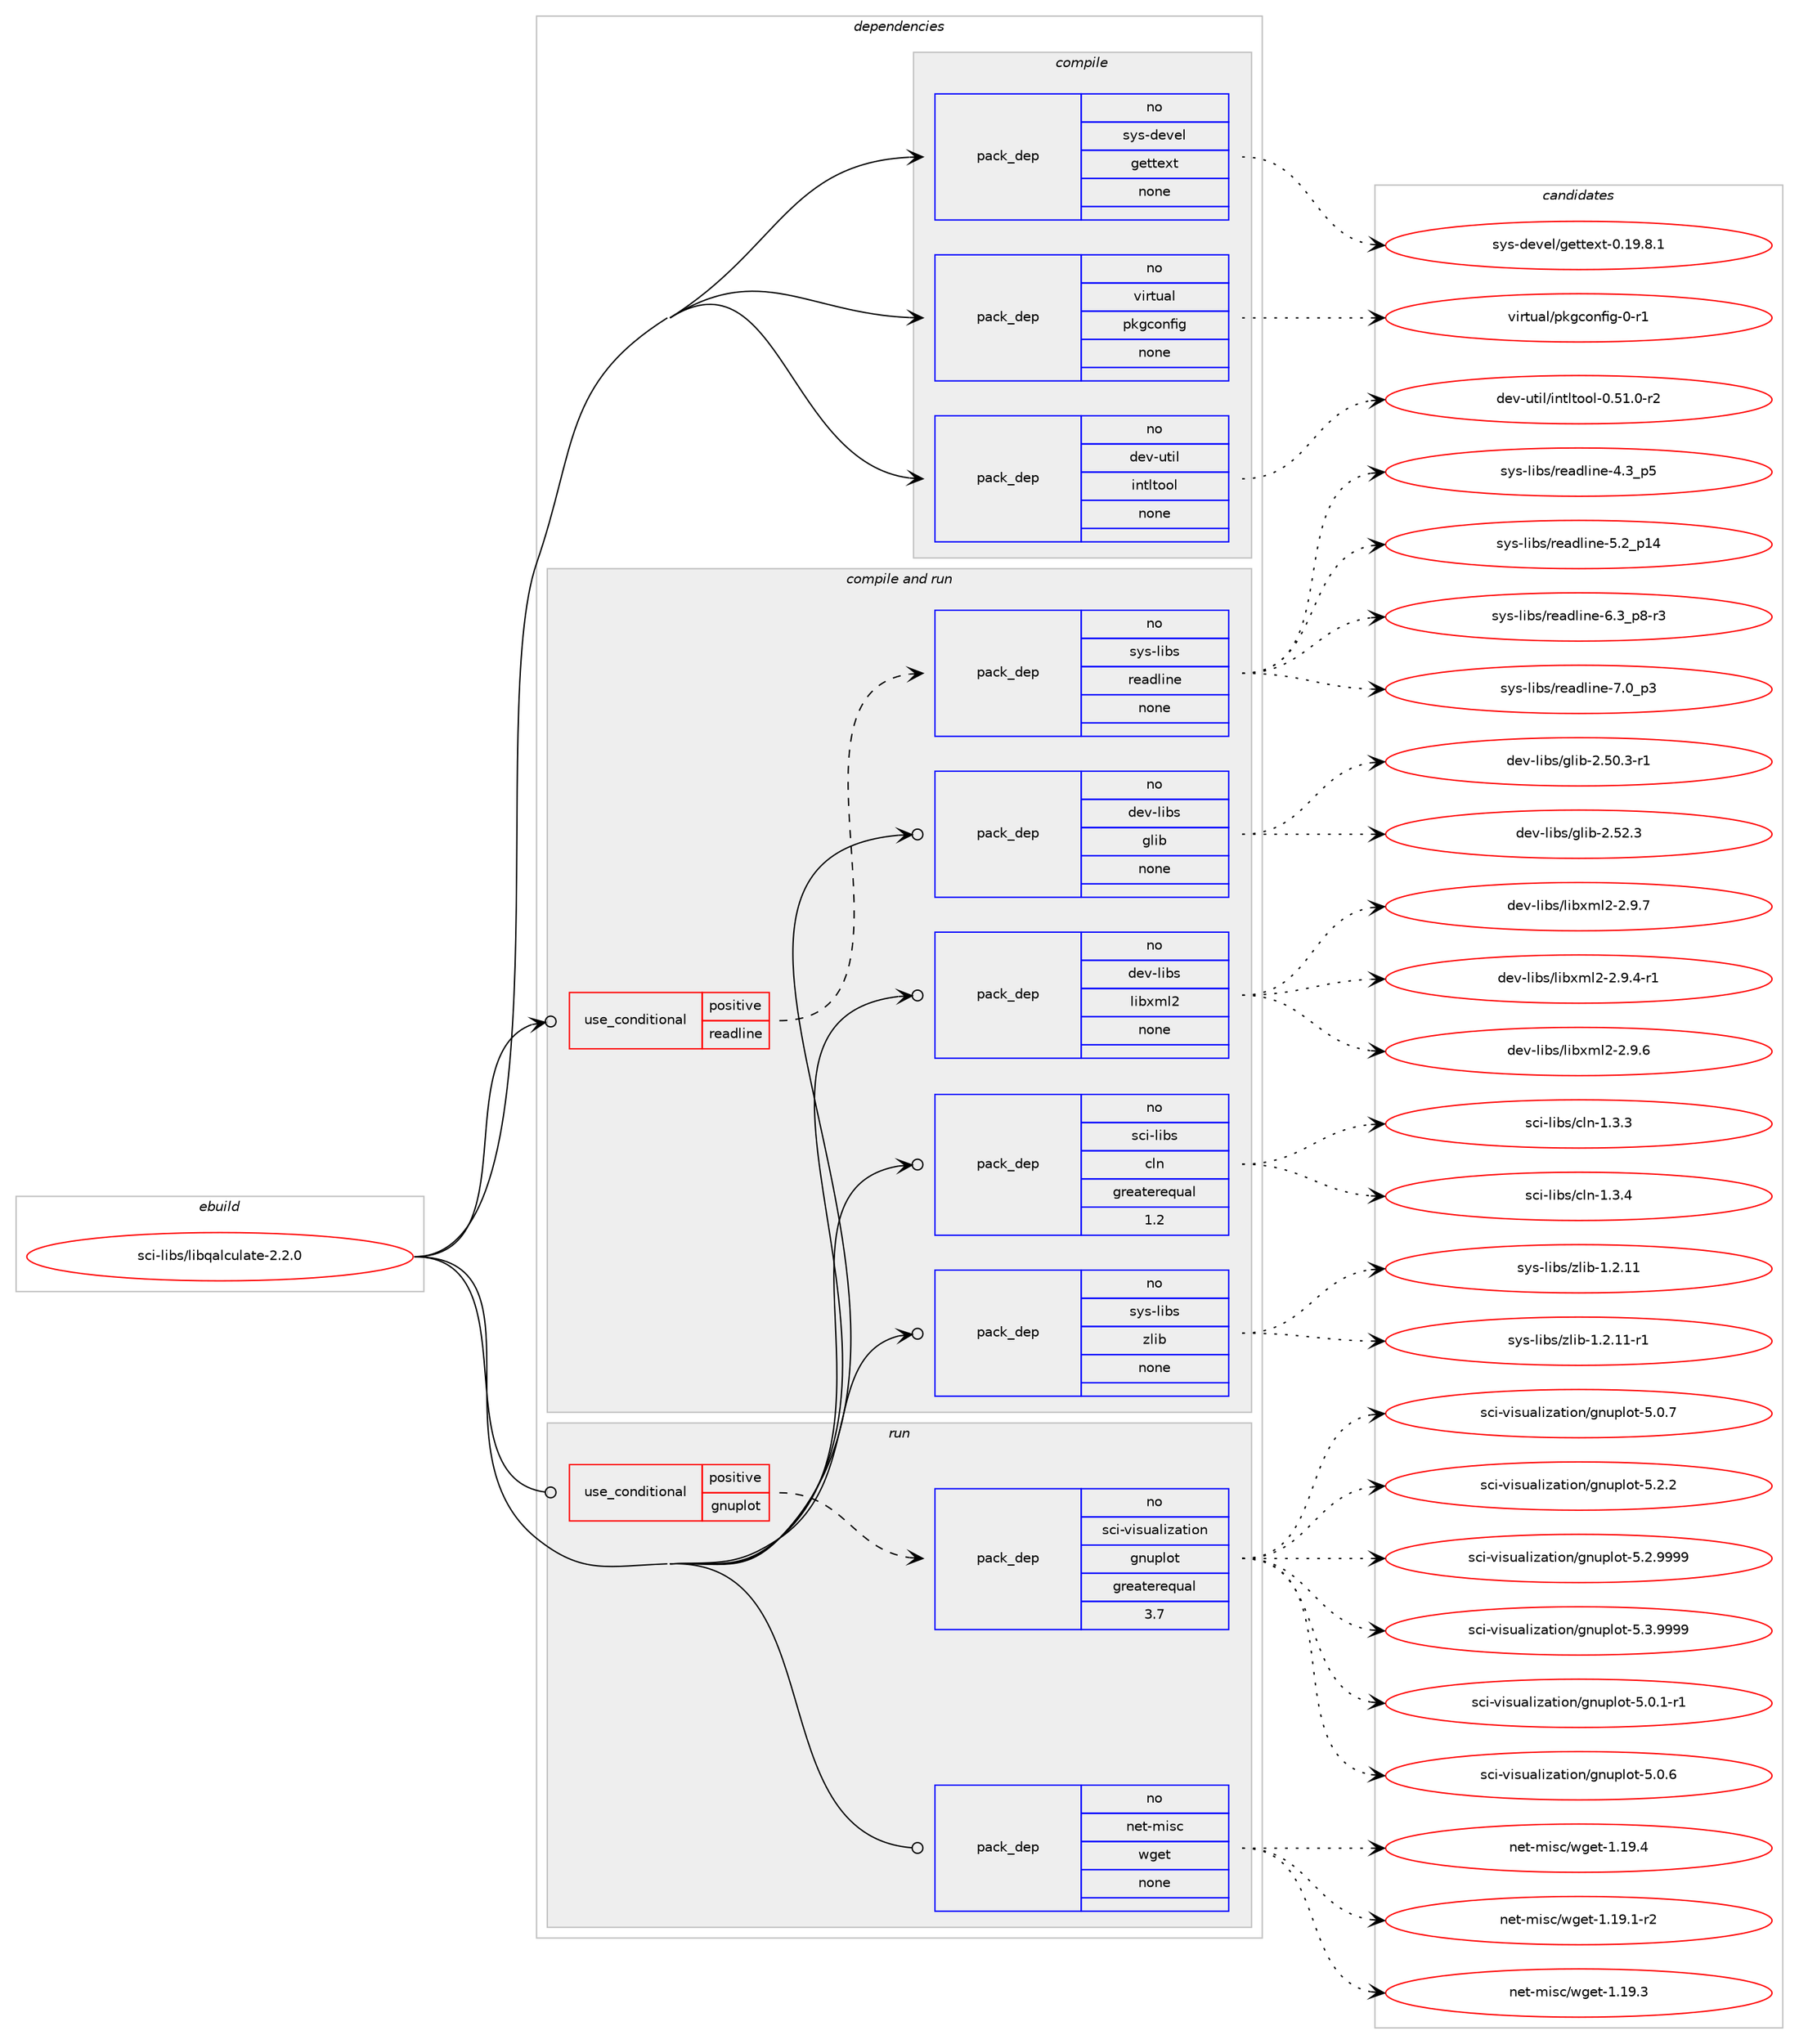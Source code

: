 digraph prolog {

# *************
# Graph options
# *************

newrank=true;
concentrate=true;
compound=true;
graph [rankdir=LR,fontname=Helvetica,fontsize=10,ranksep=1.5];#, ranksep=2.5, nodesep=0.2];
edge  [arrowhead=vee];
node  [fontname=Helvetica,fontsize=10];

# **********
# The ebuild
# **********

subgraph cluster_leftcol {
color=gray;
rank=same;
label=<<i>ebuild</i>>;
id [label="sci-libs/libqalculate-2.2.0", color=red, width=4, href="../sci-libs/libqalculate-2.2.0.svg"];
}

# ****************
# The dependencies
# ****************

subgraph cluster_midcol {
color=gray;
label=<<i>dependencies</i>>;
subgraph cluster_compile {
fillcolor="#eeeeee";
style=filled;
label=<<i>compile</i>>;
subgraph pack605 {
dependency810 [label=<<TABLE BORDER="0" CELLBORDER="1" CELLSPACING="0" CELLPADDING="4" WIDTH="220"><TR><TD ROWSPAN="6" CELLPADDING="30">pack_dep</TD></TR><TR><TD WIDTH="110">no</TD></TR><TR><TD>dev-util</TD></TR><TR><TD>intltool</TD></TR><TR><TD>none</TD></TR><TR><TD></TD></TR></TABLE>>, shape=none, color=blue];
}
id:e -> dependency810:w [weight=20,style="solid",arrowhead="vee"];
subgraph pack606 {
dependency811 [label=<<TABLE BORDER="0" CELLBORDER="1" CELLSPACING="0" CELLPADDING="4" WIDTH="220"><TR><TD ROWSPAN="6" CELLPADDING="30">pack_dep</TD></TR><TR><TD WIDTH="110">no</TD></TR><TR><TD>sys-devel</TD></TR><TR><TD>gettext</TD></TR><TR><TD>none</TD></TR><TR><TD></TD></TR></TABLE>>, shape=none, color=blue];
}
id:e -> dependency811:w [weight=20,style="solid",arrowhead="vee"];
subgraph pack607 {
dependency812 [label=<<TABLE BORDER="0" CELLBORDER="1" CELLSPACING="0" CELLPADDING="4" WIDTH="220"><TR><TD ROWSPAN="6" CELLPADDING="30">pack_dep</TD></TR><TR><TD WIDTH="110">no</TD></TR><TR><TD>virtual</TD></TR><TR><TD>pkgconfig</TD></TR><TR><TD>none</TD></TR><TR><TD></TD></TR></TABLE>>, shape=none, color=blue];
}
id:e -> dependency812:w [weight=20,style="solid",arrowhead="vee"];
}
subgraph cluster_compileandrun {
fillcolor="#eeeeee";
style=filled;
label=<<i>compile and run</i>>;
subgraph cond198 {
dependency813 [label=<<TABLE BORDER="0" CELLBORDER="1" CELLSPACING="0" CELLPADDING="4"><TR><TD ROWSPAN="3" CELLPADDING="10">use_conditional</TD></TR><TR><TD>positive</TD></TR><TR><TD>readline</TD></TR></TABLE>>, shape=none, color=red];
subgraph pack608 {
dependency814 [label=<<TABLE BORDER="0" CELLBORDER="1" CELLSPACING="0" CELLPADDING="4" WIDTH="220"><TR><TD ROWSPAN="6" CELLPADDING="30">pack_dep</TD></TR><TR><TD WIDTH="110">no</TD></TR><TR><TD>sys-libs</TD></TR><TR><TD>readline</TD></TR><TR><TD>none</TD></TR><TR><TD></TD></TR></TABLE>>, shape=none, color=blue];
}
dependency813:e -> dependency814:w [weight=20,style="dashed",arrowhead="vee"];
}
id:e -> dependency813:w [weight=20,style="solid",arrowhead="odotvee"];
subgraph pack609 {
dependency815 [label=<<TABLE BORDER="0" CELLBORDER="1" CELLSPACING="0" CELLPADDING="4" WIDTH="220"><TR><TD ROWSPAN="6" CELLPADDING="30">pack_dep</TD></TR><TR><TD WIDTH="110">no</TD></TR><TR><TD>dev-libs</TD></TR><TR><TD>glib</TD></TR><TR><TD>none</TD></TR><TR><TD></TD></TR></TABLE>>, shape=none, color=blue];
}
id:e -> dependency815:w [weight=20,style="solid",arrowhead="odotvee"];
subgraph pack610 {
dependency816 [label=<<TABLE BORDER="0" CELLBORDER="1" CELLSPACING="0" CELLPADDING="4" WIDTH="220"><TR><TD ROWSPAN="6" CELLPADDING="30">pack_dep</TD></TR><TR><TD WIDTH="110">no</TD></TR><TR><TD>dev-libs</TD></TR><TR><TD>libxml2</TD></TR><TR><TD>none</TD></TR><TR><TD></TD></TR></TABLE>>, shape=none, color=blue];
}
id:e -> dependency816:w [weight=20,style="solid",arrowhead="odotvee"];
subgraph pack611 {
dependency817 [label=<<TABLE BORDER="0" CELLBORDER="1" CELLSPACING="0" CELLPADDING="4" WIDTH="220"><TR><TD ROWSPAN="6" CELLPADDING="30">pack_dep</TD></TR><TR><TD WIDTH="110">no</TD></TR><TR><TD>sci-libs</TD></TR><TR><TD>cln</TD></TR><TR><TD>greaterequal</TD></TR><TR><TD>1.2</TD></TR></TABLE>>, shape=none, color=blue];
}
id:e -> dependency817:w [weight=20,style="solid",arrowhead="odotvee"];
subgraph pack612 {
dependency818 [label=<<TABLE BORDER="0" CELLBORDER="1" CELLSPACING="0" CELLPADDING="4" WIDTH="220"><TR><TD ROWSPAN="6" CELLPADDING="30">pack_dep</TD></TR><TR><TD WIDTH="110">no</TD></TR><TR><TD>sys-libs</TD></TR><TR><TD>zlib</TD></TR><TR><TD>none</TD></TR><TR><TD></TD></TR></TABLE>>, shape=none, color=blue];
}
id:e -> dependency818:w [weight=20,style="solid",arrowhead="odotvee"];
}
subgraph cluster_run {
fillcolor="#eeeeee";
style=filled;
label=<<i>run</i>>;
subgraph cond199 {
dependency819 [label=<<TABLE BORDER="0" CELLBORDER="1" CELLSPACING="0" CELLPADDING="4"><TR><TD ROWSPAN="3" CELLPADDING="10">use_conditional</TD></TR><TR><TD>positive</TD></TR><TR><TD>gnuplot</TD></TR></TABLE>>, shape=none, color=red];
subgraph pack613 {
dependency820 [label=<<TABLE BORDER="0" CELLBORDER="1" CELLSPACING="0" CELLPADDING="4" WIDTH="220"><TR><TD ROWSPAN="6" CELLPADDING="30">pack_dep</TD></TR><TR><TD WIDTH="110">no</TD></TR><TR><TD>sci-visualization</TD></TR><TR><TD>gnuplot</TD></TR><TR><TD>greaterequal</TD></TR><TR><TD>3.7</TD></TR></TABLE>>, shape=none, color=blue];
}
dependency819:e -> dependency820:w [weight=20,style="dashed",arrowhead="vee"];
}
id:e -> dependency819:w [weight=20,style="solid",arrowhead="odot"];
subgraph pack614 {
dependency821 [label=<<TABLE BORDER="0" CELLBORDER="1" CELLSPACING="0" CELLPADDING="4" WIDTH="220"><TR><TD ROWSPAN="6" CELLPADDING="30">pack_dep</TD></TR><TR><TD WIDTH="110">no</TD></TR><TR><TD>net-misc</TD></TR><TR><TD>wget</TD></TR><TR><TD>none</TD></TR><TR><TD></TD></TR></TABLE>>, shape=none, color=blue];
}
id:e -> dependency821:w [weight=20,style="solid",arrowhead="odot"];
}
}

# **************
# The candidates
# **************

subgraph cluster_choices {
rank=same;
color=gray;
label=<<i>candidates</i>>;

subgraph choice605 {
color=black;
nodesep=1;
choice1001011184511711610510847105110116108116111111108454846534946484511450 [label="dev-util/intltool-0.51.0-r2", color=red, width=4,href="../dev-util/intltool-0.51.0-r2.svg"];
dependency810:e -> choice1001011184511711610510847105110116108116111111108454846534946484511450:w [style=dotted,weight="100"];
}
subgraph choice606 {
color=black;
nodesep=1;
choice1151211154510010111810110847103101116116101120116454846495746564649 [label="sys-devel/gettext-0.19.8.1", color=red, width=4,href="../sys-devel/gettext-0.19.8.1.svg"];
dependency811:e -> choice1151211154510010111810110847103101116116101120116454846495746564649:w [style=dotted,weight="100"];
}
subgraph choice607 {
color=black;
nodesep=1;
choice11810511411611797108471121071039911111010210510345484511449 [label="virtual/pkgconfig-0-r1", color=red, width=4,href="../virtual/pkgconfig-0-r1.svg"];
dependency812:e -> choice11810511411611797108471121071039911111010210510345484511449:w [style=dotted,weight="100"];
}
subgraph choice608 {
color=black;
nodesep=1;
choice11512111545108105981154711410197100108105110101455246519511253 [label="sys-libs/readline-4.3_p5", color=red, width=4,href="../sys-libs/readline-4.3_p5.svg"];
choice1151211154510810598115471141019710010810511010145534650951124952 [label="sys-libs/readline-5.2_p14", color=red, width=4,href="../sys-libs/readline-5.2_p14.svg"];
choice115121115451081059811547114101971001081051101014554465195112564511451 [label="sys-libs/readline-6.3_p8-r3", color=red, width=4,href="../sys-libs/readline-6.3_p8-r3.svg"];
choice11512111545108105981154711410197100108105110101455546489511251 [label="sys-libs/readline-7.0_p3", color=red, width=4,href="../sys-libs/readline-7.0_p3.svg"];
dependency814:e -> choice11512111545108105981154711410197100108105110101455246519511253:w [style=dotted,weight="100"];
dependency814:e -> choice1151211154510810598115471141019710010810511010145534650951124952:w [style=dotted,weight="100"];
dependency814:e -> choice115121115451081059811547114101971001081051101014554465195112564511451:w [style=dotted,weight="100"];
dependency814:e -> choice11512111545108105981154711410197100108105110101455546489511251:w [style=dotted,weight="100"];
}
subgraph choice609 {
color=black;
nodesep=1;
choice10010111845108105981154710310810598455046534846514511449 [label="dev-libs/glib-2.50.3-r1", color=red, width=4,href="../dev-libs/glib-2.50.3-r1.svg"];
choice1001011184510810598115471031081059845504653504651 [label="dev-libs/glib-2.52.3", color=red, width=4,href="../dev-libs/glib-2.52.3.svg"];
dependency815:e -> choice10010111845108105981154710310810598455046534846514511449:w [style=dotted,weight="100"];
dependency815:e -> choice1001011184510810598115471031081059845504653504651:w [style=dotted,weight="100"];
}
subgraph choice610 {
color=black;
nodesep=1;
choice10010111845108105981154710810598120109108504550465746524511449 [label="dev-libs/libxml2-2.9.4-r1", color=red, width=4,href="../dev-libs/libxml2-2.9.4-r1.svg"];
choice1001011184510810598115471081059812010910850455046574654 [label="dev-libs/libxml2-2.9.6", color=red, width=4,href="../dev-libs/libxml2-2.9.6.svg"];
choice1001011184510810598115471081059812010910850455046574655 [label="dev-libs/libxml2-2.9.7", color=red, width=4,href="../dev-libs/libxml2-2.9.7.svg"];
dependency816:e -> choice10010111845108105981154710810598120109108504550465746524511449:w [style=dotted,weight="100"];
dependency816:e -> choice1001011184510810598115471081059812010910850455046574654:w [style=dotted,weight="100"];
dependency816:e -> choice1001011184510810598115471081059812010910850455046574655:w [style=dotted,weight="100"];
}
subgraph choice611 {
color=black;
nodesep=1;
choice1159910545108105981154799108110454946514651 [label="sci-libs/cln-1.3.3", color=red, width=4,href="../sci-libs/cln-1.3.3.svg"];
choice1159910545108105981154799108110454946514652 [label="sci-libs/cln-1.3.4", color=red, width=4,href="../sci-libs/cln-1.3.4.svg"];
dependency817:e -> choice1159910545108105981154799108110454946514651:w [style=dotted,weight="100"];
dependency817:e -> choice1159910545108105981154799108110454946514652:w [style=dotted,weight="100"];
}
subgraph choice612 {
color=black;
nodesep=1;
choice1151211154510810598115471221081059845494650464949 [label="sys-libs/zlib-1.2.11", color=red, width=4,href="../sys-libs/zlib-1.2.11.svg"];
choice11512111545108105981154712210810598454946504649494511449 [label="sys-libs/zlib-1.2.11-r1", color=red, width=4,href="../sys-libs/zlib-1.2.11-r1.svg"];
dependency818:e -> choice1151211154510810598115471221081059845494650464949:w [style=dotted,weight="100"];
dependency818:e -> choice11512111545108105981154712210810598454946504649494511449:w [style=dotted,weight="100"];
}
subgraph choice613 {
color=black;
nodesep=1;
choice11599105451181051151179710810512297116105111110471031101171121081111164553464846494511449 [label="sci-visualization/gnuplot-5.0.1-r1", color=red, width=4,href="../sci-visualization/gnuplot-5.0.1-r1.svg"];
choice1159910545118105115117971081051229711610511111047103110117112108111116455346484654 [label="sci-visualization/gnuplot-5.0.6", color=red, width=4,href="../sci-visualization/gnuplot-5.0.6.svg"];
choice1159910545118105115117971081051229711610511111047103110117112108111116455346484655 [label="sci-visualization/gnuplot-5.0.7", color=red, width=4,href="../sci-visualization/gnuplot-5.0.7.svg"];
choice1159910545118105115117971081051229711610511111047103110117112108111116455346504650 [label="sci-visualization/gnuplot-5.2.2", color=red, width=4,href="../sci-visualization/gnuplot-5.2.2.svg"];
choice1159910545118105115117971081051229711610511111047103110117112108111116455346504657575757 [label="sci-visualization/gnuplot-5.2.9999", color=red, width=4,href="../sci-visualization/gnuplot-5.2.9999.svg"];
choice1159910545118105115117971081051229711610511111047103110117112108111116455346514657575757 [label="sci-visualization/gnuplot-5.3.9999", color=red, width=4,href="../sci-visualization/gnuplot-5.3.9999.svg"];
dependency820:e -> choice11599105451181051151179710810512297116105111110471031101171121081111164553464846494511449:w [style=dotted,weight="100"];
dependency820:e -> choice1159910545118105115117971081051229711610511111047103110117112108111116455346484654:w [style=dotted,weight="100"];
dependency820:e -> choice1159910545118105115117971081051229711610511111047103110117112108111116455346484655:w [style=dotted,weight="100"];
dependency820:e -> choice1159910545118105115117971081051229711610511111047103110117112108111116455346504650:w [style=dotted,weight="100"];
dependency820:e -> choice1159910545118105115117971081051229711610511111047103110117112108111116455346504657575757:w [style=dotted,weight="100"];
dependency820:e -> choice1159910545118105115117971081051229711610511111047103110117112108111116455346514657575757:w [style=dotted,weight="100"];
}
subgraph choice614 {
color=black;
nodesep=1;
choice110101116451091051159947119103101116454946495746494511450 [label="net-misc/wget-1.19.1-r2", color=red, width=4,href="../net-misc/wget-1.19.1-r2.svg"];
choice11010111645109105115994711910310111645494649574651 [label="net-misc/wget-1.19.3", color=red, width=4,href="../net-misc/wget-1.19.3.svg"];
choice11010111645109105115994711910310111645494649574652 [label="net-misc/wget-1.19.4", color=red, width=4,href="../net-misc/wget-1.19.4.svg"];
dependency821:e -> choice110101116451091051159947119103101116454946495746494511450:w [style=dotted,weight="100"];
dependency821:e -> choice11010111645109105115994711910310111645494649574651:w [style=dotted,weight="100"];
dependency821:e -> choice11010111645109105115994711910310111645494649574652:w [style=dotted,weight="100"];
}
}

}
